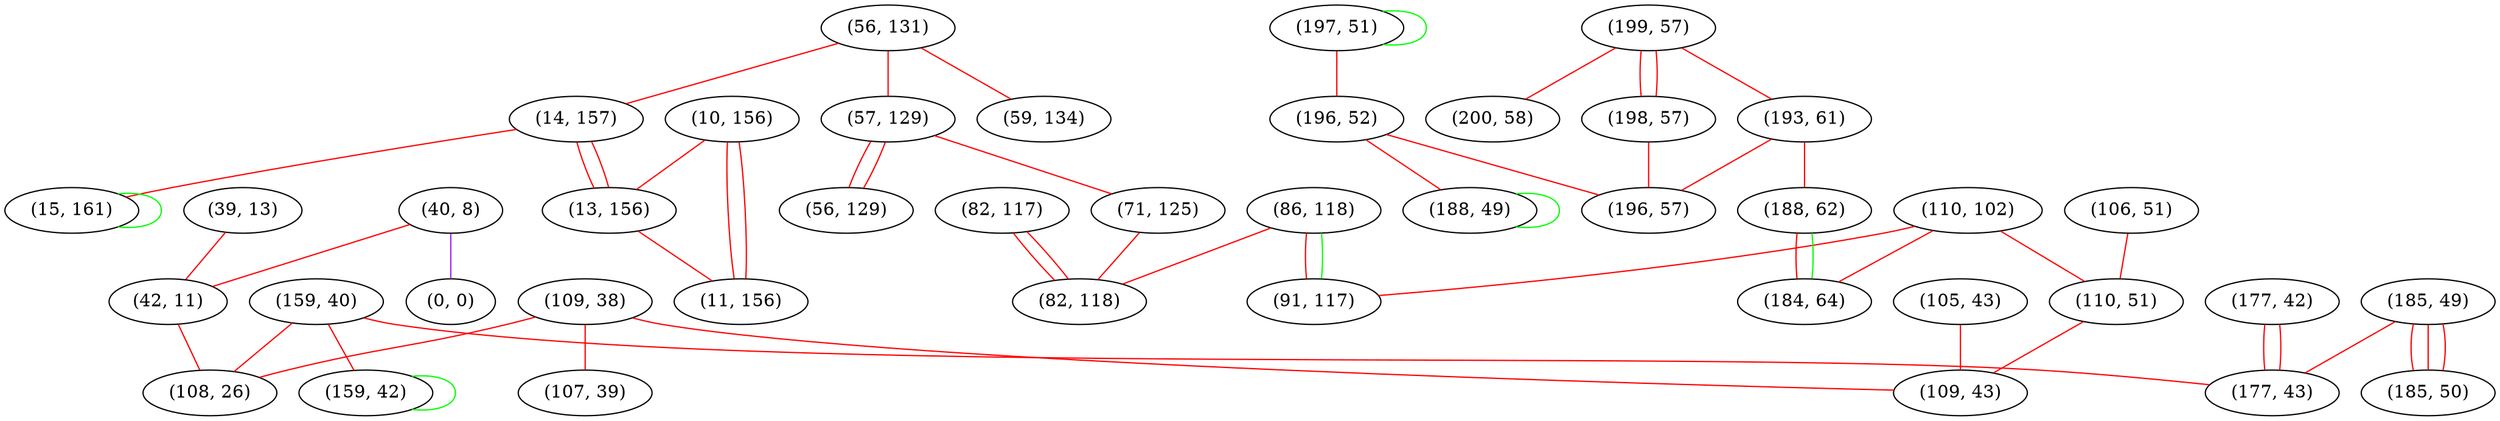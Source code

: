 graph "" {
"(159, 40)";
"(86, 118)";
"(177, 42)";
"(39, 13)";
"(106, 51)";
"(110, 102)";
"(109, 38)";
"(56, 131)";
"(40, 8)";
"(197, 51)";
"(107, 39)";
"(42, 11)";
"(185, 49)";
"(59, 134)";
"(199, 57)";
"(185, 50)";
"(57, 129)";
"(193, 61)";
"(82, 117)";
"(200, 58)";
"(159, 42)";
"(0, 0)";
"(110, 51)";
"(108, 26)";
"(196, 52)";
"(198, 57)";
"(71, 125)";
"(56, 129)";
"(188, 49)";
"(10, 156)";
"(14, 157)";
"(82, 118)";
"(188, 62)";
"(91, 117)";
"(177, 43)";
"(13, 156)";
"(15, 161)";
"(11, 156)";
"(105, 43)";
"(196, 57)";
"(184, 64)";
"(109, 43)";
"(159, 40)" -- "(108, 26)"  [color=red, key=0, weight=1];
"(159, 40)" -- "(177, 43)"  [color=red, key=0, weight=1];
"(159, 40)" -- "(159, 42)"  [color=red, key=0, weight=1];
"(86, 118)" -- "(82, 118)"  [color=red, key=0, weight=1];
"(86, 118)" -- "(91, 117)"  [color=red, key=0, weight=1];
"(86, 118)" -- "(91, 117)"  [color=green, key=1, weight=2];
"(177, 42)" -- "(177, 43)"  [color=red, key=0, weight=1];
"(177, 42)" -- "(177, 43)"  [color=red, key=1, weight=1];
"(39, 13)" -- "(42, 11)"  [color=red, key=0, weight=1];
"(106, 51)" -- "(110, 51)"  [color=red, key=0, weight=1];
"(110, 102)" -- "(110, 51)"  [color=red, key=0, weight=1];
"(110, 102)" -- "(184, 64)"  [color=red, key=0, weight=1];
"(110, 102)" -- "(91, 117)"  [color=red, key=0, weight=1];
"(109, 38)" -- "(108, 26)"  [color=red, key=0, weight=1];
"(109, 38)" -- "(109, 43)"  [color=red, key=0, weight=1];
"(109, 38)" -- "(107, 39)"  [color=red, key=0, weight=1];
"(56, 131)" -- "(59, 134)"  [color=red, key=0, weight=1];
"(56, 131)" -- "(57, 129)"  [color=red, key=0, weight=1];
"(56, 131)" -- "(14, 157)"  [color=red, key=0, weight=1];
"(40, 8)" -- "(0, 0)"  [color=purple, key=0, weight=4];
"(40, 8)" -- "(42, 11)"  [color=red, key=0, weight=1];
"(197, 51)" -- "(196, 52)"  [color=red, key=0, weight=1];
"(197, 51)" -- "(197, 51)"  [color=green, key=0, weight=2];
"(42, 11)" -- "(108, 26)"  [color=red, key=0, weight=1];
"(185, 49)" -- "(185, 50)"  [color=red, key=0, weight=1];
"(185, 49)" -- "(185, 50)"  [color=red, key=1, weight=1];
"(185, 49)" -- "(185, 50)"  [color=red, key=2, weight=1];
"(185, 49)" -- "(177, 43)"  [color=red, key=0, weight=1];
"(199, 57)" -- "(193, 61)"  [color=red, key=0, weight=1];
"(199, 57)" -- "(198, 57)"  [color=red, key=0, weight=1];
"(199, 57)" -- "(198, 57)"  [color=red, key=1, weight=1];
"(199, 57)" -- "(200, 58)"  [color=red, key=0, weight=1];
"(57, 129)" -- "(56, 129)"  [color=red, key=0, weight=1];
"(57, 129)" -- "(56, 129)"  [color=red, key=1, weight=1];
"(57, 129)" -- "(71, 125)"  [color=red, key=0, weight=1];
"(193, 61)" -- "(196, 57)"  [color=red, key=0, weight=1];
"(193, 61)" -- "(188, 62)"  [color=red, key=0, weight=1];
"(82, 117)" -- "(82, 118)"  [color=red, key=0, weight=1];
"(82, 117)" -- "(82, 118)"  [color=red, key=1, weight=1];
"(159, 42)" -- "(159, 42)"  [color=green, key=0, weight=2];
"(110, 51)" -- "(109, 43)"  [color=red, key=0, weight=1];
"(196, 52)" -- "(188, 49)"  [color=red, key=0, weight=1];
"(196, 52)" -- "(196, 57)"  [color=red, key=0, weight=1];
"(198, 57)" -- "(196, 57)"  [color=red, key=0, weight=1];
"(71, 125)" -- "(82, 118)"  [color=red, key=0, weight=1];
"(188, 49)" -- "(188, 49)"  [color=green, key=0, weight=2];
"(10, 156)" -- "(13, 156)"  [color=red, key=0, weight=1];
"(10, 156)" -- "(11, 156)"  [color=red, key=0, weight=1];
"(10, 156)" -- "(11, 156)"  [color=red, key=1, weight=1];
"(14, 157)" -- "(13, 156)"  [color=red, key=0, weight=1];
"(14, 157)" -- "(13, 156)"  [color=red, key=1, weight=1];
"(14, 157)" -- "(15, 161)"  [color=red, key=0, weight=1];
"(188, 62)" -- "(184, 64)"  [color=red, key=0, weight=1];
"(188, 62)" -- "(184, 64)"  [color=green, key=1, weight=2];
"(13, 156)" -- "(11, 156)"  [color=red, key=0, weight=1];
"(15, 161)" -- "(15, 161)"  [color=green, key=0, weight=2];
"(105, 43)" -- "(109, 43)"  [color=red, key=0, weight=1];
}
